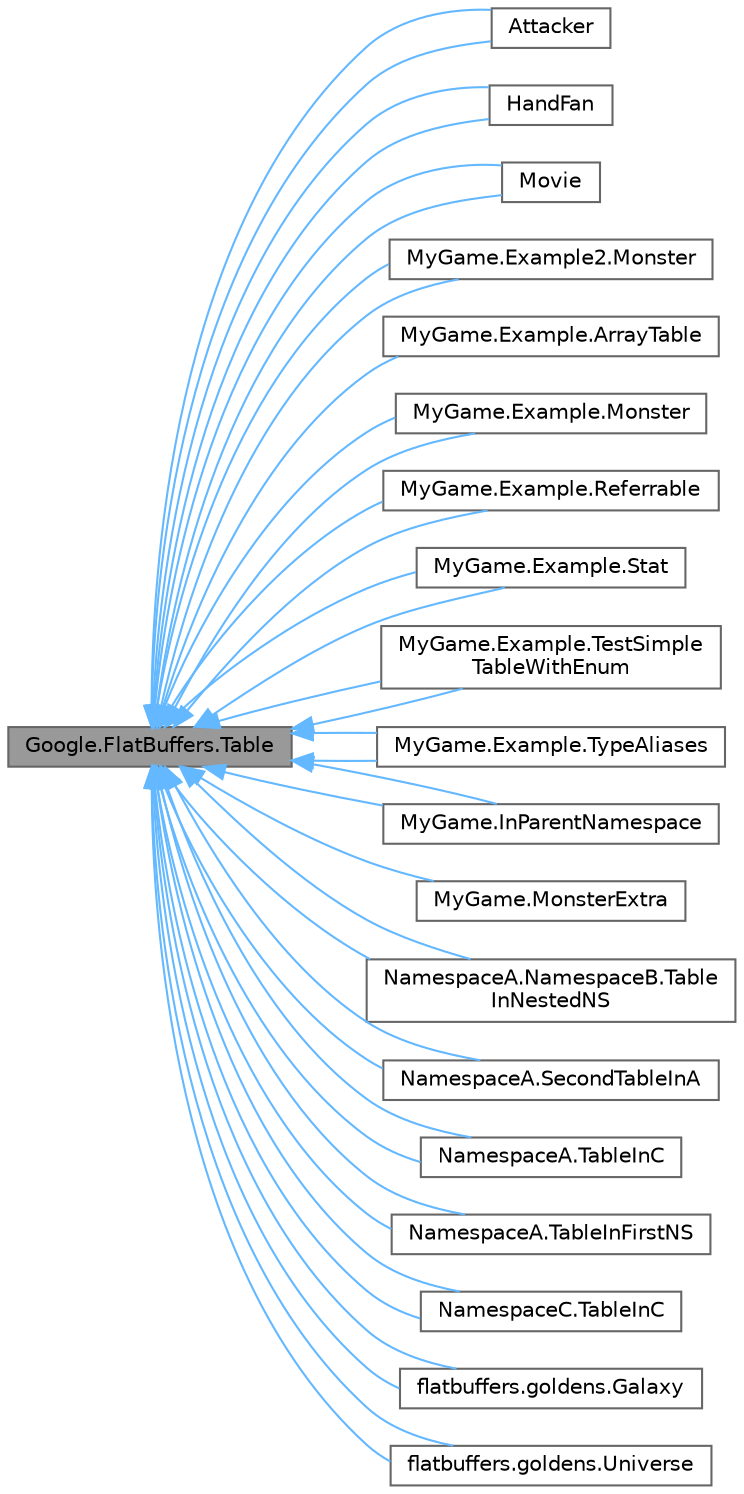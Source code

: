 digraph "Google.FlatBuffers.Table"
{
 // LATEX_PDF_SIZE
  bgcolor="transparent";
  edge [fontname=Helvetica,fontsize=10,labelfontname=Helvetica,labelfontsize=10];
  node [fontname=Helvetica,fontsize=10,shape=box,height=0.2,width=0.4];
  rankdir="LR";
  Node1 [id="Node000001",label="Google.FlatBuffers.Table",height=0.2,width=0.4,color="gray40", fillcolor="grey60", style="filled", fontcolor="black",tooltip="All tables in the generated code derive from this struct, and add their own accessors."];
  Node1 -> Node2 [id="edge37_Node000001_Node000002",dir="back",color="steelblue1",style="solid",tooltip=" "];
  Node2 [id="Node000002",label="Attacker",height=0.2,width=0.4,color="gray40", fillcolor="white", style="filled",URL="$structAttacker.html",tooltip=" "];
  Node1 -> Node2 [id="edge38_Node000001_Node000002",dir="back",color="steelblue1",style="solid",tooltip=" "];
  Node1 -> Node3 [id="edge39_Node000001_Node000003",dir="back",color="steelblue1",style="solid",tooltip=" "];
  Node3 [id="Node000003",label="HandFan",height=0.2,width=0.4,color="gray40", fillcolor="white", style="filled",URL="$structHandFan.html",tooltip=" "];
  Node1 -> Node3 [id="edge40_Node000001_Node000003",dir="back",color="steelblue1",style="solid",tooltip=" "];
  Node1 -> Node4 [id="edge41_Node000001_Node000004",dir="back",color="steelblue1",style="solid",tooltip=" "];
  Node4 [id="Node000004",label="Movie",height=0.2,width=0.4,color="gray40", fillcolor="white", style="filled",URL="$structMovie.html",tooltip=" "];
  Node1 -> Node4 [id="edge42_Node000001_Node000004",dir="back",color="steelblue1",style="solid",tooltip=" "];
  Node1 -> Node5 [id="edge43_Node000001_Node000005",dir="back",color="steelblue1",style="solid",tooltip=" "];
  Node5 [id="Node000005",label="MyGame.Example2.Monster",height=0.2,width=0.4,color="gray40", fillcolor="white", style="filled",URL="$structMyGame_1_1Example2_1_1Monster.html",tooltip=" "];
  Node1 -> Node5 [id="edge44_Node000001_Node000005",dir="back",color="steelblue1",style="solid",tooltip=" "];
  Node1 -> Node6 [id="edge45_Node000001_Node000006",dir="back",color="steelblue1",style="solid",tooltip=" "];
  Node6 [id="Node000006",label="MyGame.Example.ArrayTable",height=0.2,width=0.4,color="gray40", fillcolor="white", style="filled",URL="$structMyGame_1_1Example_1_1ArrayTable.html",tooltip=" "];
  Node1 -> Node7 [id="edge46_Node000001_Node000007",dir="back",color="steelblue1",style="solid",tooltip=" "];
  Node7 [id="Node000007",label="MyGame.Example.Monster",height=0.2,width=0.4,color="gray40", fillcolor="white", style="filled",URL="$structMyGame_1_1Example_1_1Monster.html",tooltip="an example documentation comment: \"monster object\""];
  Node1 -> Node7 [id="edge47_Node000001_Node000007",dir="back",color="steelblue1",style="solid",tooltip=" "];
  Node1 -> Node8 [id="edge48_Node000001_Node000008",dir="back",color="steelblue1",style="solid",tooltip=" "];
  Node8 [id="Node000008",label="MyGame.Example.Referrable",height=0.2,width=0.4,color="gray40", fillcolor="white", style="filled",URL="$structMyGame_1_1Example_1_1Referrable.html",tooltip=" "];
  Node1 -> Node8 [id="edge49_Node000001_Node000008",dir="back",color="steelblue1",style="solid",tooltip=" "];
  Node1 -> Node9 [id="edge50_Node000001_Node000009",dir="back",color="steelblue1",style="solid",tooltip=" "];
  Node9 [id="Node000009",label="MyGame.Example.Stat",height=0.2,width=0.4,color="gray40", fillcolor="white", style="filled",URL="$structMyGame_1_1Example_1_1Stat.html",tooltip=" "];
  Node1 -> Node9 [id="edge51_Node000001_Node000009",dir="back",color="steelblue1",style="solid",tooltip=" "];
  Node1 -> Node10 [id="edge52_Node000001_Node000010",dir="back",color="steelblue1",style="solid",tooltip=" "];
  Node10 [id="Node000010",label="MyGame.Example.TestSimple\lTableWithEnum",height=0.2,width=0.4,color="gray40", fillcolor="white", style="filled",tooltip=" "];
  Node1 -> Node10 [id="edge53_Node000001_Node000010",dir="back",color="steelblue1",style="solid",tooltip=" "];
  Node1 -> Node11 [id="edge54_Node000001_Node000011",dir="back",color="steelblue1",style="solid",tooltip=" "];
  Node11 [id="Node000011",label="MyGame.Example.TypeAliases",height=0.2,width=0.4,color="gray40", fillcolor="white", style="filled",URL="$structMyGame_1_1Example_1_1TypeAliases.html",tooltip=" "];
  Node1 -> Node11 [id="edge55_Node000001_Node000011",dir="back",color="steelblue1",style="solid",tooltip=" "];
  Node1 -> Node12 [id="edge56_Node000001_Node000012",dir="back",color="steelblue1",style="solid",tooltip=" "];
  Node12 [id="Node000012",label="MyGame.InParentNamespace",height=0.2,width=0.4,color="gray40", fillcolor="white", style="filled",URL="$structMyGame_1_1InParentNamespace.html",tooltip=" "];
  Node1 -> Node12 [id="edge57_Node000001_Node000012",dir="back",color="steelblue1",style="solid",tooltip=" "];
  Node1 -> Node13 [id="edge58_Node000001_Node000013",dir="back",color="steelblue1",style="solid",tooltip=" "];
  Node13 [id="Node000013",label="MyGame.MonsterExtra",height=0.2,width=0.4,color="gray40", fillcolor="white", style="filled",URL="$structMyGame_1_1MonsterExtra.html",tooltip=" "];
  Node1 -> Node14 [id="edge59_Node000001_Node000014",dir="back",color="steelblue1",style="solid",tooltip=" "];
  Node14 [id="Node000014",label="NamespaceA.NamespaceB.Table\lInNestedNS",height=0.2,width=0.4,color="gray40", fillcolor="white", style="filled",URL="$structNamespaceA_1_1NamespaceB_1_1TableInNestedNS.html",tooltip=" "];
  Node1 -> Node14 [id="edge60_Node000001_Node000014",dir="back",color="steelblue1",style="solid",tooltip=" "];
  Node1 -> Node15 [id="edge61_Node000001_Node000015",dir="back",color="steelblue1",style="solid",tooltip=" "];
  Node15 [id="Node000015",label="NamespaceA.SecondTableInA",height=0.2,width=0.4,color="gray40", fillcolor="white", style="filled",URL="$structNamespaceA_1_1SecondTableInA.html",tooltip=" "];
  Node1 -> Node15 [id="edge62_Node000001_Node000015",dir="back",color="steelblue1",style="solid",tooltip=" "];
  Node1 -> Node16 [id="edge63_Node000001_Node000016",dir="back",color="steelblue1",style="solid",tooltip=" "];
  Node16 [id="Node000016",label="NamespaceA.TableInC",height=0.2,width=0.4,color="gray40", fillcolor="white", style="filled",URL="$classNamespaceA_1_1TableInC.html",tooltip=" "];
  Node1 -> Node16 [id="edge64_Node000001_Node000016",dir="back",color="steelblue1",style="solid",tooltip=" "];
  Node1 -> Node17 [id="edge65_Node000001_Node000017",dir="back",color="steelblue1",style="solid",tooltip=" "];
  Node17 [id="Node000017",label="NamespaceA.TableInFirstNS",height=0.2,width=0.4,color="gray40", fillcolor="white", style="filled",URL="$structNamespaceA_1_1TableInFirstNS.html",tooltip=" "];
  Node1 -> Node17 [id="edge66_Node000001_Node000017",dir="back",color="steelblue1",style="solid",tooltip=" "];
  Node1 -> Node18 [id="edge67_Node000001_Node000018",dir="back",color="steelblue1",style="solid",tooltip=" "];
  Node18 [id="Node000018",label="NamespaceC.TableInC",height=0.2,width=0.4,color="gray40", fillcolor="white", style="filled",URL="$structNamespaceC_1_1TableInC.html",tooltip=" "];
  Node1 -> Node18 [id="edge68_Node000001_Node000018",dir="back",color="steelblue1",style="solid",tooltip=" "];
  Node1 -> Node19 [id="edge69_Node000001_Node000019",dir="back",color="steelblue1",style="solid",tooltip=" "];
  Node19 [id="Node000019",label="flatbuffers.goldens.Galaxy",height=0.2,width=0.4,color="gray40", fillcolor="white", style="filled",URL="$structflatbuffers_1_1goldens_1_1Galaxy.html",tooltip=" "];
  Node1 -> Node19 [id="edge70_Node000001_Node000019",dir="back",color="steelblue1",style="solid",tooltip=" "];
  Node1 -> Node20 [id="edge71_Node000001_Node000020",dir="back",color="steelblue1",style="solid",tooltip=" "];
  Node20 [id="Node000020",label="flatbuffers.goldens.Universe",height=0.2,width=0.4,color="gray40", fillcolor="white", style="filled",URL="$structflatbuffers_1_1goldens_1_1Universe.html",tooltip=" "];
  Node1 -> Node20 [id="edge72_Node000001_Node000020",dir="back",color="steelblue1",style="solid",tooltip=" "];
}
